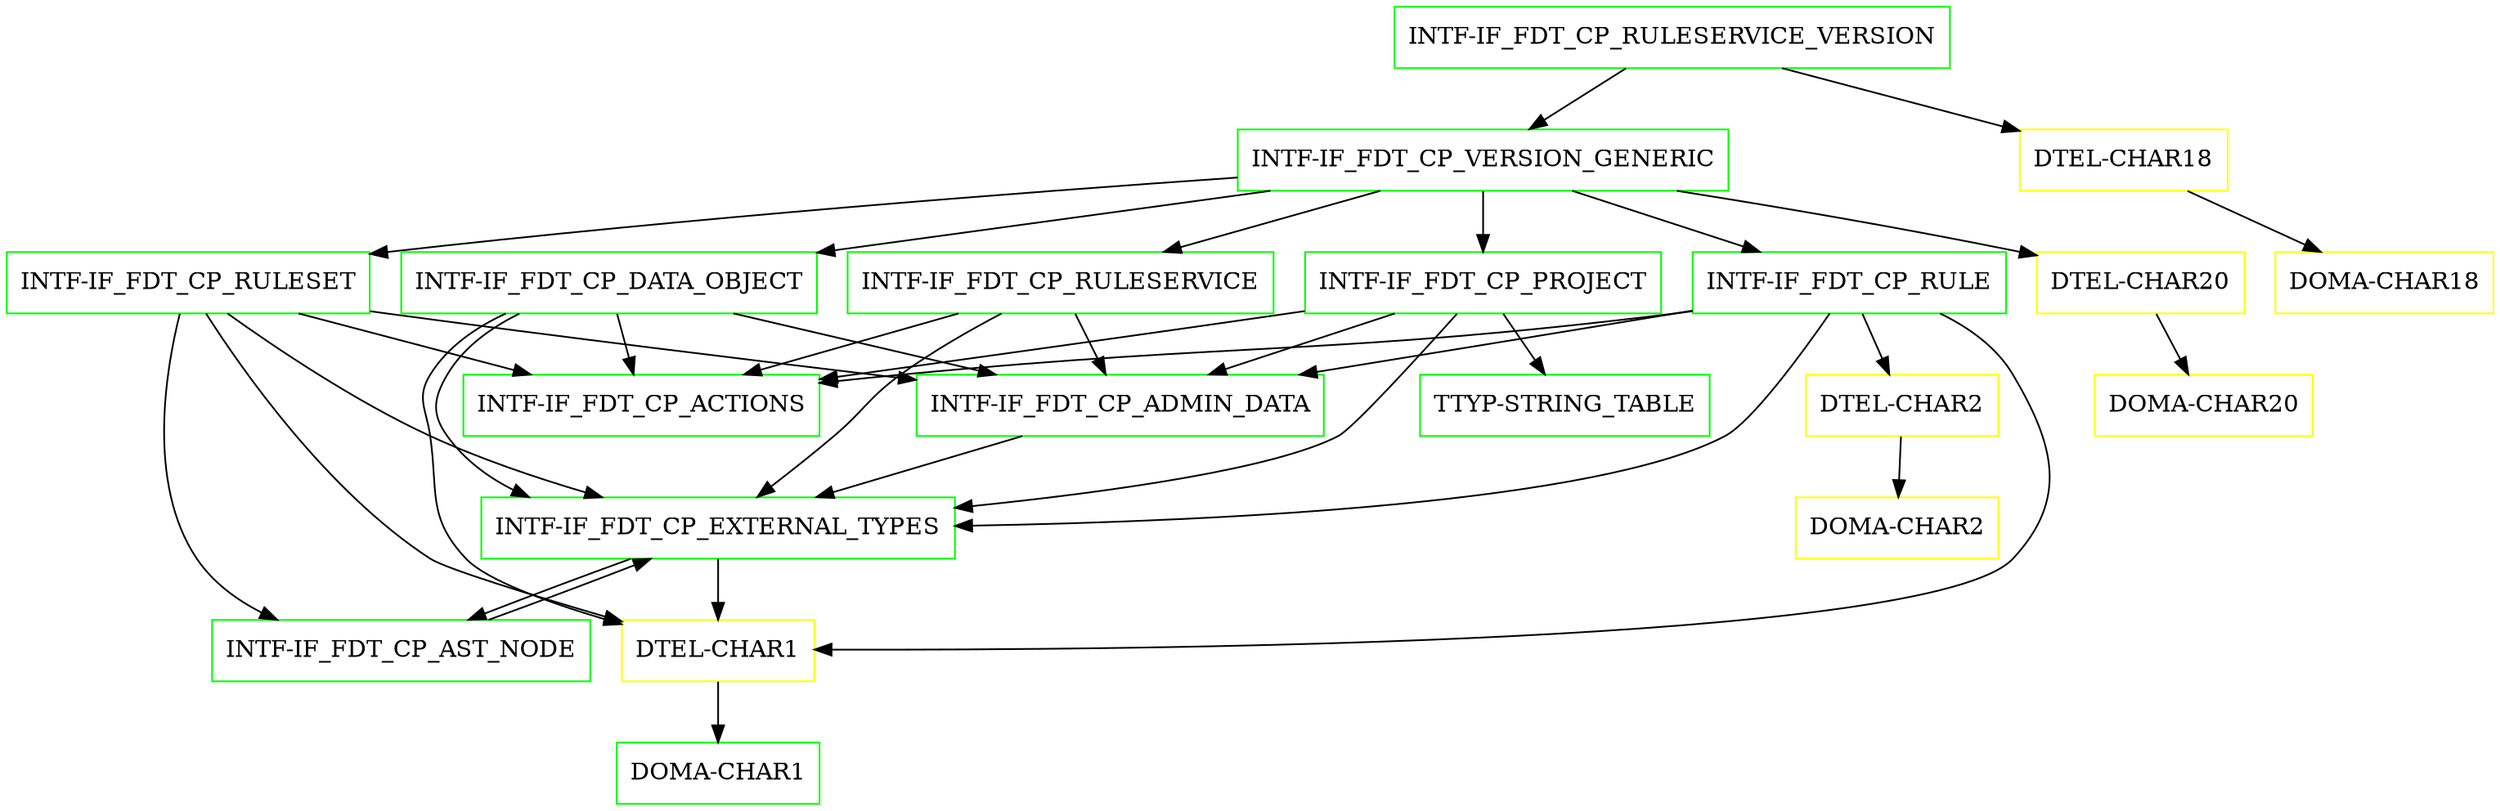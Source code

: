 digraph G {
  "INTF-IF_FDT_CP_RULESERVICE_VERSION" [shape=box,color=green];
  "INTF-IF_FDT_CP_VERSION_GENERIC" [shape=box,color=green,URL="./INTF_IF_FDT_CP_VERSION_GENERIC.html"];
  "INTF-IF_FDT_CP_RULE" [shape=box,color=green,URL="./INTF_IF_FDT_CP_RULE.html"];
  "INTF-IF_FDT_CP_ACTIONS" [shape=box,color=green,URL="./INTF_IF_FDT_CP_ACTIONS.html"];
  "INTF-IF_FDT_CP_ADMIN_DATA" [shape=box,color=green,URL="./INTF_IF_FDT_CP_ADMIN_DATA.html"];
  "INTF-IF_FDT_CP_EXTERNAL_TYPES" [shape=box,color=green,URL="./INTF_IF_FDT_CP_EXTERNAL_TYPES.html"];
  "INTF-IF_FDT_CP_AST_NODE" [shape=box,color=green,URL="./INTF_IF_FDT_CP_AST_NODE.html"];
  "DTEL-CHAR1" [shape=box,color=yellow,URL="./DTEL_CHAR1.html"];
  "DOMA-CHAR1" [shape=box,color=green,URL="./DOMA_CHAR1.html"];
  "DTEL-CHAR2" [shape=box,color=yellow,URL="./DTEL_CHAR2.html"];
  "DOMA-CHAR2" [shape=box,color=yellow,URL="./DOMA_CHAR2.html"];
  "INTF-IF_FDT_CP_RULESET" [shape=box,color=green,URL="./INTF_IF_FDT_CP_RULESET.html"];
  "INTF-IF_FDT_CP_RULESERVICE" [shape=box,color=green,URL="./INTF_IF_FDT_CP_RULESERVICE.html"];
  "INTF-IF_FDT_CP_DATA_OBJECT" [shape=box,color=green,URL="./INTF_IF_FDT_CP_DATA_OBJECT.html"];
  "INTF-IF_FDT_CP_PROJECT" [shape=box,color=green,URL="./INTF_IF_FDT_CP_PROJECT.html"];
  "TTYP-STRING_TABLE" [shape=box,color=green,URL="./TTYP_STRING_TABLE.html"];
  "DTEL-CHAR20" [shape=box,color=yellow,URL="./DTEL_CHAR20.html"];
  "DOMA-CHAR20" [shape=box,color=yellow,URL="./DOMA_CHAR20.html"];
  "DTEL-CHAR18" [shape=box,color=yellow,URL="./DTEL_CHAR18.html"];
  "DOMA-CHAR18" [shape=box,color=yellow,URL="./DOMA_CHAR18.html"];
  "INTF-IF_FDT_CP_RULESERVICE_VERSION" -> "DTEL-CHAR18";
  "INTF-IF_FDT_CP_RULESERVICE_VERSION" -> "INTF-IF_FDT_CP_VERSION_GENERIC";
  "INTF-IF_FDT_CP_VERSION_GENERIC" -> "DTEL-CHAR20";
  "INTF-IF_FDT_CP_VERSION_GENERIC" -> "INTF-IF_FDT_CP_PROJECT";
  "INTF-IF_FDT_CP_VERSION_GENERIC" -> "INTF-IF_FDT_CP_DATA_OBJECT";
  "INTF-IF_FDT_CP_VERSION_GENERIC" -> "INTF-IF_FDT_CP_RULESERVICE";
  "INTF-IF_FDT_CP_VERSION_GENERIC" -> "INTF-IF_FDT_CP_RULESET";
  "INTF-IF_FDT_CP_VERSION_GENERIC" -> "INTF-IF_FDT_CP_RULE";
  "INTF-IF_FDT_CP_RULE" -> "DTEL-CHAR2";
  "INTF-IF_FDT_CP_RULE" -> "DTEL-CHAR1";
  "INTF-IF_FDT_CP_RULE" -> "INTF-IF_FDT_CP_EXTERNAL_TYPES";
  "INTF-IF_FDT_CP_RULE" -> "INTF-IF_FDT_CP_ADMIN_DATA";
  "INTF-IF_FDT_CP_RULE" -> "INTF-IF_FDT_CP_ACTIONS";
  "INTF-IF_FDT_CP_ADMIN_DATA" -> "INTF-IF_FDT_CP_EXTERNAL_TYPES";
  "INTF-IF_FDT_CP_EXTERNAL_TYPES" -> "DTEL-CHAR1";
  "INTF-IF_FDT_CP_EXTERNAL_TYPES" -> "INTF-IF_FDT_CP_AST_NODE";
  "INTF-IF_FDT_CP_AST_NODE" -> "INTF-IF_FDT_CP_EXTERNAL_TYPES";
  "DTEL-CHAR1" -> "DOMA-CHAR1";
  "DTEL-CHAR2" -> "DOMA-CHAR2";
  "INTF-IF_FDT_CP_RULESET" -> "DTEL-CHAR1";
  "INTF-IF_FDT_CP_RULESET" -> "INTF-IF_FDT_CP_EXTERNAL_TYPES";
  "INTF-IF_FDT_CP_RULESET" -> "INTF-IF_FDT_CP_AST_NODE";
  "INTF-IF_FDT_CP_RULESET" -> "INTF-IF_FDT_CP_ADMIN_DATA";
  "INTF-IF_FDT_CP_RULESET" -> "INTF-IF_FDT_CP_ACTIONS";
  "INTF-IF_FDT_CP_RULESERVICE" -> "INTF-IF_FDT_CP_EXTERNAL_TYPES";
  "INTF-IF_FDT_CP_RULESERVICE" -> "INTF-IF_FDT_CP_ADMIN_DATA";
  "INTF-IF_FDT_CP_RULESERVICE" -> "INTF-IF_FDT_CP_ACTIONS";
  "INTF-IF_FDT_CP_DATA_OBJECT" -> "DTEL-CHAR1";
  "INTF-IF_FDT_CP_DATA_OBJECT" -> "INTF-IF_FDT_CP_EXTERNAL_TYPES";
  "INTF-IF_FDT_CP_DATA_OBJECT" -> "INTF-IF_FDT_CP_ADMIN_DATA";
  "INTF-IF_FDT_CP_DATA_OBJECT" -> "INTF-IF_FDT_CP_ACTIONS";
  "INTF-IF_FDT_CP_PROJECT" -> "TTYP-STRING_TABLE";
  "INTF-IF_FDT_CP_PROJECT" -> "INTF-IF_FDT_CP_EXTERNAL_TYPES";
  "INTF-IF_FDT_CP_PROJECT" -> "INTF-IF_FDT_CP_ADMIN_DATA";
  "INTF-IF_FDT_CP_PROJECT" -> "INTF-IF_FDT_CP_ACTIONS";
  "DTEL-CHAR20" -> "DOMA-CHAR20";
  "DTEL-CHAR18" -> "DOMA-CHAR18";
}
